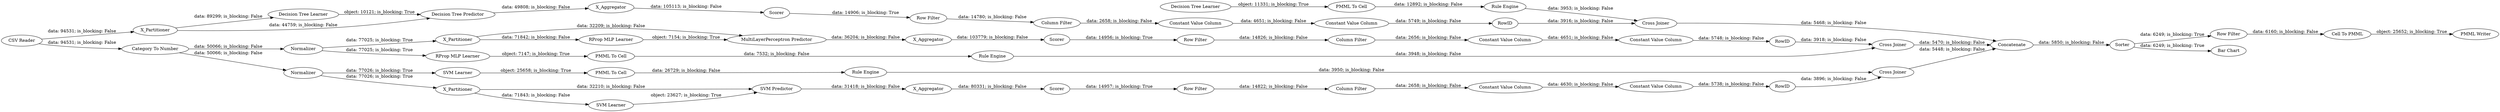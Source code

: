 digraph {
	"3202554243106168721_33" [label="SVM Learner"]
	"-5835949686936299044_293" [label=RowID]
	"2926485206764073542_7" [label=X_Aggregator]
	"-7633530842574149773_58" [label="Category To Number"]
	"-49005599083587743_7" [label=X_Aggregator]
	"-49005599083587743_39" [label=Normalizer]
	"-5974049008693475459_40" [label=Normalizer]
	"2926485206764073542_31" [label="Decision Tree Learner"]
	"-7633530842574149773_60" [label=Concatenate]
	"-7633530842574149773_54" [label="Cell To PMML"]
	"2926485206764073542_2" [label=X_Partitioner]
	"3202554243106168721_34" [label="PMML To Cell"]
	"-1226356352203245235_292" [label="Constant Value Column"]
	"216834177017101317_290" [label="Constant Value Column"]
	"-49005599083587743_2" [label=X_Partitioner]
	"-8925127054136886022_34" [label="Rule Engine"]
	"-1226356352203245235_9" [label="Row Filter"]
	"-6564021213886959388_34" [label="Rule Engine"]
	"-6564021213886959388_22" [label="PMML To Cell"]
	"-49005599083587743_32" [label="MultiLayerPerceptron Predictor"]
	"-7633530842574149773_61" [label="PMML Writer"]
	"-5835949686936299044_290" [label="Constant Value Column"]
	"-5974049008693475459_41" [label=Scorer]
	"-8925127054136886022_33" [label="Decision Tree Learner"]
	"-5835949686936299044_294" [label="Column Filter"]
	"2926485206764073542_38" [label="Cross Joiner"]
	"-49005599083587743_31" [label="RProp MLP Learner"]
	"-49005599083587743_38" [label="Cross Joiner"]
	"-5974049008693475459_2" [label=X_Partitioner]
	"-7633530842574149773_53" [label="Row Filter"]
	"-5974049008693475459_32" [label="SVM Predictor"]
	"-1226356352203245235_290" [label="Constant Value Column"]
	"-5835949686936299044_292" [label="Constant Value Column"]
	"-1226356352203245235_294" [label="Column Filter"]
	"-8925127054136886022_28" [label="PMML To Cell"]
	"216834177017101317_293" [label=RowID]
	"216834177017101317_294" [label="Column Filter"]
	"216834177017101317_9" [label="Row Filter"]
	"-7633530842574149773_59" [label="Bar Chart"]
	"-49005599083587743_40" [label=Scorer]
	"2926485206764073542_39" [label=Scorer]
	"2926485206764073542_32" [label="Decision Tree Predictor"]
	"-5974049008693475459_39" [label="Cross Joiner"]
	"-7633530842574149773_52" [label=Sorter]
	"-5974049008693475459_31" [label="SVM Learner"]
	"-7633530842574149773_62" [label="CSV Reader"]
	"216834177017101317_292" [label="Constant Value Column"]
	"-5974049008693475459_7" [label=X_Aggregator]
	"-6564021213886959388_35" [label="RProp MLP Learner"]
	"3202554243106168721_35" [label="Rule Engine"]
	"-5835949686936299044_9" [label="Row Filter"]
	"-1226356352203245235_293" [label=RowID]
	"-7633530842574149773_54" -> "-7633530842574149773_61" [label="object: 25652; is_blocking: True"]
	"3202554243106168721_35" -> "-5974049008693475459_39" [label="data: 3950; is_blocking: False"]
	"-49005599083587743_7" -> "-49005599083587743_40" [label="data: 103779; is_blocking: False"]
	"-5974049008693475459_40" -> "-5974049008693475459_2" [label="data: 77026; is_blocking: True"]
	"-5835949686936299044_294" -> "-5835949686936299044_290" [label="data: 2656; is_blocking: False"]
	"-1226356352203245235_290" -> "-1226356352203245235_292" [label="data: 4630; is_blocking: False"]
	"-5974049008693475459_40" -> "3202554243106168721_33" [label="data: 77026; is_blocking: True"]
	"-8925127054136886022_33" -> "-8925127054136886022_28" [label="object: 11331; is_blocking: True"]
	"-6564021213886959388_22" -> "-6564021213886959388_34" [label="data: 7532; is_blocking: False"]
	"-5974049008693475459_32" -> "-5974049008693475459_7" [label="data: 31418; is_blocking: False"]
	"2926485206764073542_2" -> "2926485206764073542_31" [label="data: 89299; is_blocking: False"]
	"-1226356352203245235_9" -> "-1226356352203245235_294" [label="data: 14822; is_blocking: False"]
	"3202554243106168721_34" -> "3202554243106168721_35" [label="data: 26729; is_blocking: False"]
	"-7633530842574149773_58" -> "-5974049008693475459_40" [label="data: 50066; is_blocking: False"]
	"2926485206764073542_7" -> "2926485206764073542_39" [label="data: 105113; is_blocking: False"]
	"-5974049008693475459_41" -> "-1226356352203245235_9" [label="data: 14957; is_blocking: True"]
	"-49005599083587743_40" -> "-5835949686936299044_9" [label="data: 14956; is_blocking: True"]
	"-6564021213886959388_34" -> "-49005599083587743_38" [label="data: 3948; is_blocking: False"]
	"-5974049008693475459_2" -> "-5974049008693475459_32" [label="data: 32210; is_blocking: False"]
	"-5835949686936299044_293" -> "-49005599083587743_38" [label="data: 3918; is_blocking: False"]
	"216834177017101317_9" -> "216834177017101317_294" [label="data: 14780; is_blocking: False"]
	"-7633530842574149773_53" -> "-7633530842574149773_54" [label="data: 6160; is_blocking: False"]
	"216834177017101317_290" -> "216834177017101317_292" [label="data: 4651; is_blocking: False"]
	"-5835949686936299044_292" -> "-5835949686936299044_293" [label="data: 5748; is_blocking: False"]
	"-49005599083587743_39" -> "-49005599083587743_2" [label="data: 77025; is_blocking: True"]
	"2926485206764073542_39" -> "216834177017101317_9" [label="data: 14906; is_blocking: True"]
	"-49005599083587743_39" -> "-6564021213886959388_35" [label="data: 77025; is_blocking: True"]
	"2926485206764073542_2" -> "2926485206764073542_32" [label="data: 44759; is_blocking: False"]
	"-7633530842574149773_52" -> "-7633530842574149773_59" [label="data: 6249; is_blocking: True"]
	"216834177017101317_294" -> "216834177017101317_290" [label="data: 2658; is_blocking: False"]
	"-1226356352203245235_292" -> "-1226356352203245235_293" [label="data: 5738; is_blocking: False"]
	"2926485206764073542_32" -> "2926485206764073542_7" [label="data: 49808; is_blocking: False"]
	"2926485206764073542_38" -> "-7633530842574149773_60" [label="data: 5468; is_blocking: False"]
	"-49005599083587743_38" -> "-7633530842574149773_60" [label="data: 5470; is_blocking: False"]
	"-7633530842574149773_58" -> "-49005599083587743_39" [label="data: 50066; is_blocking: False"]
	"-5974049008693475459_31" -> "-5974049008693475459_32" [label="object: 23627; is_blocking: True"]
	"216834177017101317_293" -> "2926485206764073542_38" [label="data: 3916; is_blocking: False"]
	"-8925127054136886022_28" -> "-8925127054136886022_34" [label="data: 12892; is_blocking: False"]
	"-5974049008693475459_39" -> "-7633530842574149773_60" [label="data: 5448; is_blocking: False"]
	"-49005599083587743_32" -> "-49005599083587743_7" [label="data: 36204; is_blocking: False"]
	"-49005599083587743_2" -> "-49005599083587743_31" [label="data: 71842; is_blocking: False"]
	"-1226356352203245235_293" -> "-5974049008693475459_39" [label="data: 3896; is_blocking: False"]
	"-5835949686936299044_290" -> "-5835949686936299044_292" [label="data: 4651; is_blocking: False"]
	"-6564021213886959388_35" -> "-6564021213886959388_22" [label="object: 7147; is_blocking: True"]
	"-7633530842574149773_52" -> "-7633530842574149773_53" [label="data: 6249; is_blocking: True"]
	"2926485206764073542_31" -> "2926485206764073542_32" [label="object: 10121; is_blocking: True"]
	"-7633530842574149773_62" -> "-7633530842574149773_58" [label="data: 94531; is_blocking: False"]
	"216834177017101317_292" -> "216834177017101317_293" [label="data: 5749; is_blocking: False"]
	"-7633530842574149773_60" -> "-7633530842574149773_52" [label="data: 5850; is_blocking: False"]
	"-5974049008693475459_2" -> "-5974049008693475459_31" [label="data: 71843; is_blocking: False"]
	"-5974049008693475459_7" -> "-5974049008693475459_41" [label="data: 80331; is_blocking: False"]
	"-8925127054136886022_34" -> "2926485206764073542_38" [label="data: 3953; is_blocking: False"]
	"-1226356352203245235_294" -> "-1226356352203245235_290" [label="data: 2658; is_blocking: False"]
	"-49005599083587743_2" -> "-49005599083587743_32" [label="data: 32209; is_blocking: False"]
	"-5835949686936299044_9" -> "-5835949686936299044_294" [label="data: 14826; is_blocking: False"]
	"-7633530842574149773_62" -> "2926485206764073542_2" [label="data: 94531; is_blocking: False"]
	"-49005599083587743_31" -> "-49005599083587743_32" [label="object: 7154; is_blocking: True"]
	"3202554243106168721_33" -> "3202554243106168721_34" [label="object: 25658; is_blocking: True"]
	rankdir=LR
}

